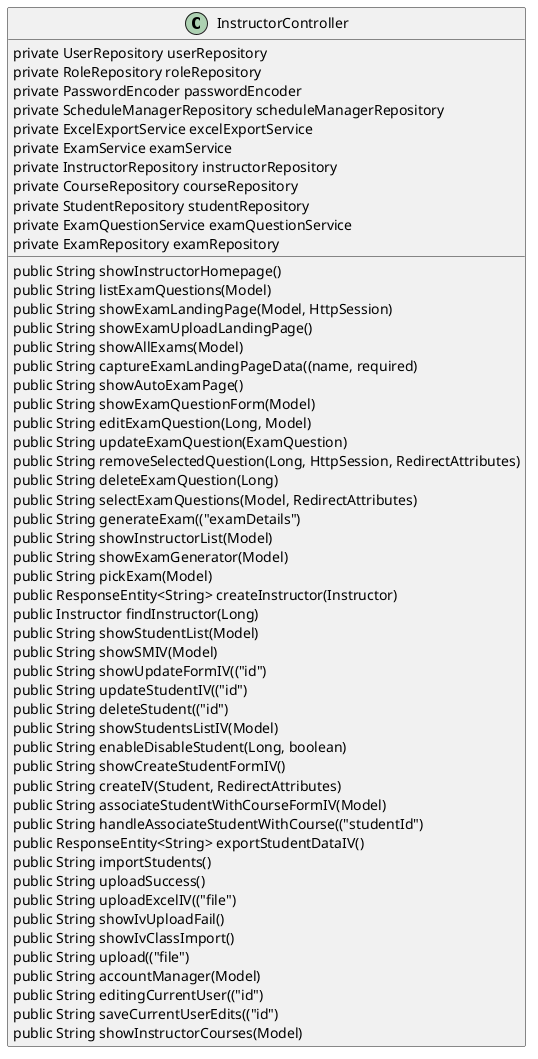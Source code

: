 @startuml
skinparam classAttributeIconSize 0
class InstructorController {
    private UserRepository userRepository
    private RoleRepository roleRepository
    private PasswordEncoder passwordEncoder
    private ScheduleManagerRepository scheduleManagerRepository
    private ExcelExportService excelExportService
    private ExamService examService
    private InstructorRepository instructorRepository
    private CourseRepository courseRepository
    private StudentRepository studentRepository
    private ExamQuestionService examQuestionService
    private ExamRepository examRepository
    public String showInstructorHomepage()
    public String listExamQuestions(Model)
    public String showExamLandingPage(Model, HttpSession)
    public String showExamUploadLandingPage()
    public String showAllExams(Model)
    public String captureExamLandingPageData((name, required)
    public String showAutoExamPage()
    public String showExamQuestionForm(Model)
    public String editExamQuestion(Long, Model)
    public String updateExamQuestion(ExamQuestion)
    public String removeSelectedQuestion(Long, HttpSession, RedirectAttributes)
    public String deleteExamQuestion(Long)
    public String selectExamQuestions(Model, RedirectAttributes)
    public String generateExam(("examDetails")
    public String showInstructorList(Model)
    public String showExamGenerator(Model)
    public String pickExam(Model)
    public ResponseEntity<String> createInstructor(Instructor)
    public Instructor findInstructor(Long)
    public String showStudentList(Model)
    public String showSMIV(Model)
    public String showUpdateFormIV(("id")
    public String updateStudentIV(("id")
    public String deleteStudent(("id")
    public String showStudentsListIV(Model)
    public String enableDisableStudent(Long, boolean)
    public String showCreateStudentFormIV()
    public String createIV(Student, RedirectAttributes)
    public String associateStudentWithCourseFormIV(Model)
    public String handleAssociateStudentWithCourse(("studentId")
    public ResponseEntity<String> exportStudentDataIV()
    public String importStudents()
    public String uploadSuccess()
    public String uploadExcelIV(("file")
    public String showIvUploadFail()
    public String showIvClassImport()
    public String upload(("file")
    public String accountManager(Model)
    public String editingCurrentUser(("id")
    public String saveCurrentUserEdits(("id")
    public String showInstructorCourses(Model)
}
@enduml
